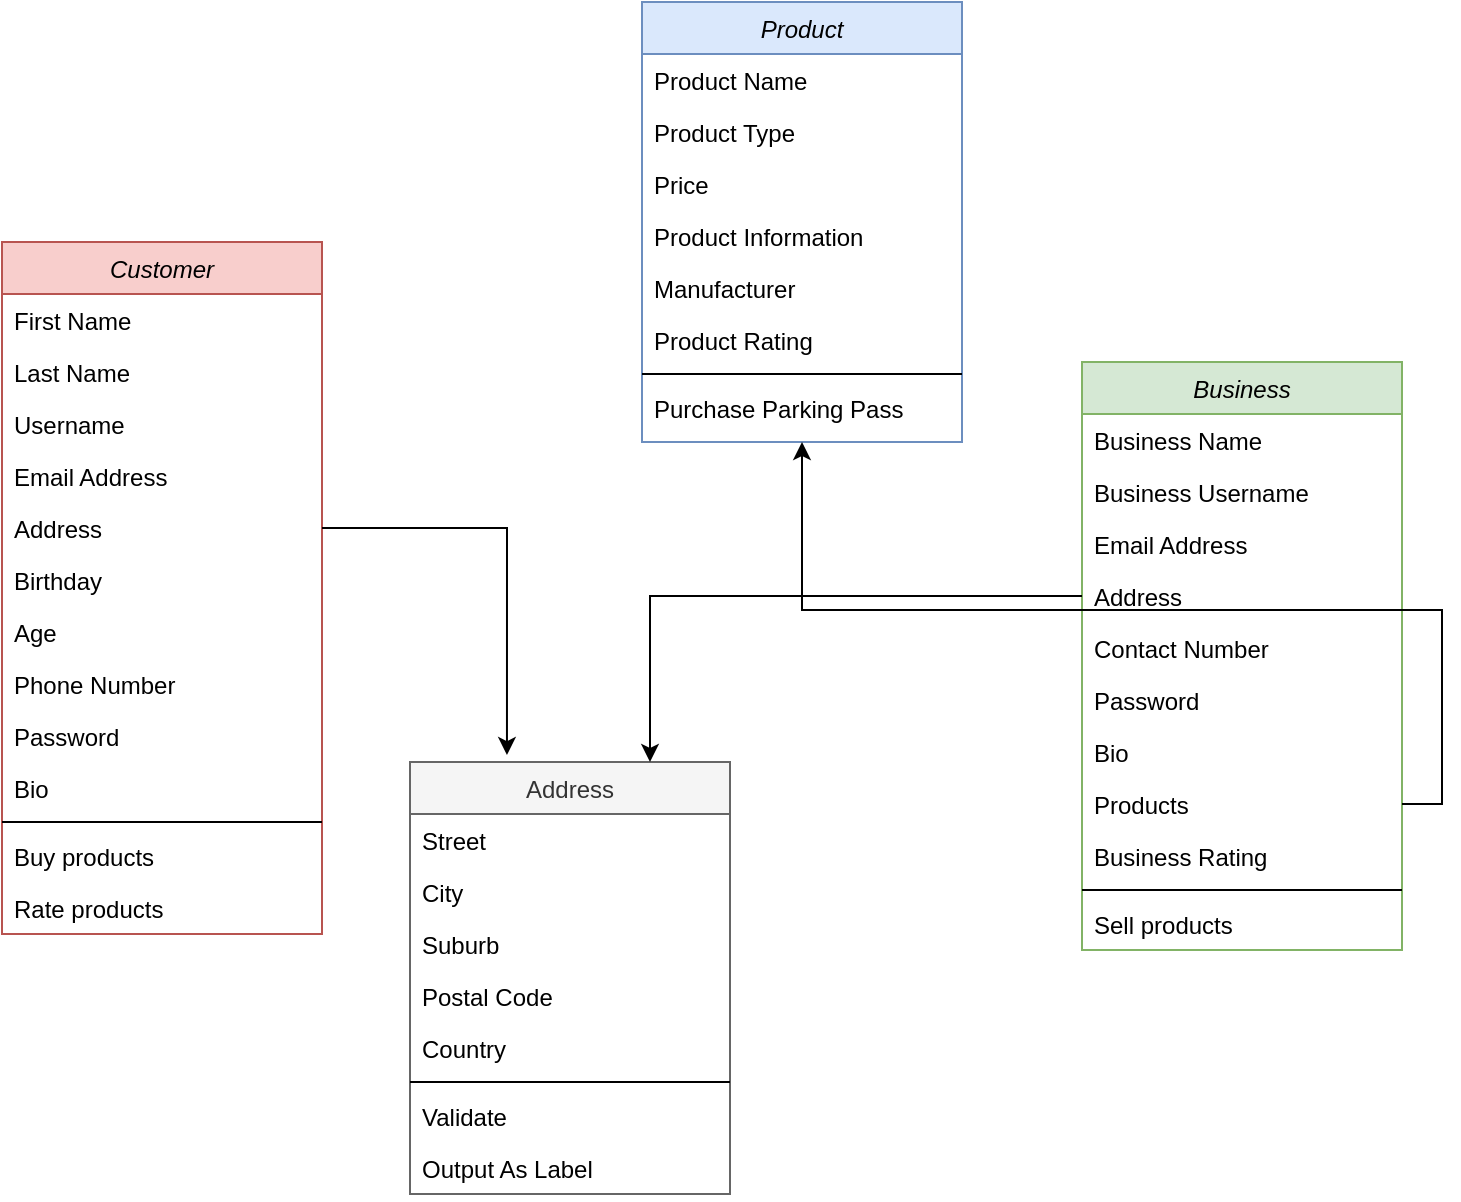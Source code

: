 <mxfile version="16.5.1" type="device"><diagram id="C5RBs43oDa-KdzZeNtuy" name="Page-1"><mxGraphModel dx="1038" dy="641" grid="1" gridSize="10" guides="1" tooltips="1" connect="1" arrows="1" fold="1" page="1" pageScale="1" pageWidth="827" pageHeight="1169" math="0" shadow="0"><root><mxCell id="WIyWlLk6GJQsqaUBKTNV-0"/><mxCell id="WIyWlLk6GJQsqaUBKTNV-1" parent="WIyWlLk6GJQsqaUBKTNV-0"/><mxCell id="MUc89TN180fj3ljXWCAl-0" value="Customer" style="swimlane;fontStyle=2;align=center;verticalAlign=top;childLayout=stackLayout;horizontal=1;startSize=26;horizontalStack=0;resizeParent=1;resizeLast=0;collapsible=1;marginBottom=0;rounded=0;shadow=0;strokeWidth=1;fillColor=#f8cecc;strokeColor=#b85450;" parent="WIyWlLk6GJQsqaUBKTNV-1" vertex="1"><mxGeometry x="50" y="170" width="160" height="346" as="geometry"><mxRectangle x="230" y="140" width="160" height="26" as="alternateBounds"/></mxGeometry></mxCell><mxCell id="MUc89TN180fj3ljXWCAl-1" value="First Name" style="text;align=left;verticalAlign=top;spacingLeft=4;spacingRight=4;overflow=hidden;rotatable=0;points=[[0,0.5],[1,0.5]];portConstraint=eastwest;" parent="MUc89TN180fj3ljXWCAl-0" vertex="1"><mxGeometry y="26" width="160" height="26" as="geometry"/></mxCell><mxCell id="MUc89TN180fj3ljXWCAl-2" value="Last Name" style="text;align=left;verticalAlign=top;spacingLeft=4;spacingRight=4;overflow=hidden;rotatable=0;points=[[0,0.5],[1,0.5]];portConstraint=eastwest;rounded=0;shadow=0;html=0;" parent="MUc89TN180fj3ljXWCAl-0" vertex="1"><mxGeometry y="52" width="160" height="26" as="geometry"/></mxCell><mxCell id="MUc89TN180fj3ljXWCAl-21" value="Username" style="text;align=left;verticalAlign=top;spacingLeft=4;spacingRight=4;overflow=hidden;rotatable=0;points=[[0,0.5],[1,0.5]];portConstraint=eastwest;" parent="MUc89TN180fj3ljXWCAl-0" vertex="1"><mxGeometry y="78" width="160" height="26" as="geometry"/></mxCell><mxCell id="MUc89TN180fj3ljXWCAl-3" value="Email Address" style="text;align=left;verticalAlign=top;spacingLeft=4;spacingRight=4;overflow=hidden;rotatable=0;points=[[0,0.5],[1,0.5]];portConstraint=eastwest;rounded=0;shadow=0;html=0;" parent="MUc89TN180fj3ljXWCAl-0" vertex="1"><mxGeometry y="104" width="160" height="26" as="geometry"/></mxCell><mxCell id="MUc89TN180fj3ljXWCAl-36" value="Address" style="text;align=left;verticalAlign=top;spacingLeft=4;spacingRight=4;overflow=hidden;rotatable=0;points=[[0,0.5],[1,0.5]];portConstraint=eastwest;rounded=0;shadow=0;html=0;" parent="MUc89TN180fj3ljXWCAl-0" vertex="1"><mxGeometry y="130" width="160" height="26" as="geometry"/></mxCell><mxCell id="MUc89TN180fj3ljXWCAl-18" value="Birthday" style="text;align=left;verticalAlign=top;spacingLeft=4;spacingRight=4;overflow=hidden;rotatable=0;points=[[0,0.5],[1,0.5]];portConstraint=eastwest;rounded=0;shadow=0;html=0;" parent="MUc89TN180fj3ljXWCAl-0" vertex="1"><mxGeometry y="156" width="160" height="26" as="geometry"/></mxCell><mxCell id="MUc89TN180fj3ljXWCAl-19" value="Age" style="text;align=left;verticalAlign=top;spacingLeft=4;spacingRight=4;overflow=hidden;rotatable=0;points=[[0,0.5],[1,0.5]];portConstraint=eastwest;rounded=0;shadow=0;html=0;" parent="MUc89TN180fj3ljXWCAl-0" vertex="1"><mxGeometry y="182" width="160" height="26" as="geometry"/></mxCell><mxCell id="MUc89TN180fj3ljXWCAl-8" value="Phone Number" style="text;align=left;verticalAlign=top;spacingLeft=4;spacingRight=4;overflow=hidden;rotatable=0;points=[[0,0.5],[1,0.5]];portConstraint=eastwest;rounded=0;shadow=0;html=0;" parent="MUc89TN180fj3ljXWCAl-0" vertex="1"><mxGeometry y="208" width="160" height="26" as="geometry"/></mxCell><mxCell id="MUc89TN180fj3ljXWCAl-9" value="Password" style="text;align=left;verticalAlign=top;spacingLeft=4;spacingRight=4;overflow=hidden;rotatable=0;points=[[0,0.5],[1,0.5]];portConstraint=eastwest;rounded=0;shadow=0;html=0;" parent="MUc89TN180fj3ljXWCAl-0" vertex="1"><mxGeometry y="234" width="160" height="26" as="geometry"/></mxCell><mxCell id="MUc89TN180fj3ljXWCAl-34" value="Bio" style="text;align=left;verticalAlign=top;spacingLeft=4;spacingRight=4;overflow=hidden;rotatable=0;points=[[0,0.5],[1,0.5]];portConstraint=eastwest;rounded=0;shadow=0;html=0;" parent="MUc89TN180fj3ljXWCAl-0" vertex="1"><mxGeometry y="260" width="160" height="26" as="geometry"/></mxCell><mxCell id="MUc89TN180fj3ljXWCAl-4" value="" style="line;html=1;strokeWidth=1;align=left;verticalAlign=middle;spacingTop=-1;spacingLeft=3;spacingRight=3;rotatable=0;labelPosition=right;points=[];portConstraint=eastwest;" parent="MUc89TN180fj3ljXWCAl-0" vertex="1"><mxGeometry y="286" width="160" height="8" as="geometry"/></mxCell><mxCell id="MUc89TN180fj3ljXWCAl-5" value="Buy products" style="text;align=left;verticalAlign=top;spacingLeft=4;spacingRight=4;overflow=hidden;rotatable=0;points=[[0,0.5],[1,0.5]];portConstraint=eastwest;" parent="MUc89TN180fj3ljXWCAl-0" vertex="1"><mxGeometry y="294" width="160" height="26" as="geometry"/></mxCell><mxCell id="AEhf1OA7F3vd2qkvHGCH-1" value="Rate products" style="text;align=left;verticalAlign=top;spacingLeft=4;spacingRight=4;overflow=hidden;rotatable=0;points=[[0,0.5],[1,0.5]];portConstraint=eastwest;" vertex="1" parent="MUc89TN180fj3ljXWCAl-0"><mxGeometry y="320" width="160" height="26" as="geometry"/></mxCell><mxCell id="MUc89TN180fj3ljXWCAl-10" value="Business" style="swimlane;fontStyle=2;align=center;verticalAlign=top;childLayout=stackLayout;horizontal=1;startSize=26;horizontalStack=0;resizeParent=1;resizeLast=0;collapsible=1;marginBottom=0;rounded=0;shadow=0;strokeWidth=1;fillColor=#d5e8d4;strokeColor=#82b366;" parent="WIyWlLk6GJQsqaUBKTNV-1" vertex="1"><mxGeometry x="590" y="230" width="160" height="294" as="geometry"><mxRectangle x="230" y="140" width="160" height="26" as="alternateBounds"/></mxGeometry></mxCell><mxCell id="MUc89TN180fj3ljXWCAl-11" value="Business Name" style="text;align=left;verticalAlign=top;spacingLeft=4;spacingRight=4;overflow=hidden;rotatable=0;points=[[0,0.5],[1,0.5]];portConstraint=eastwest;" parent="MUc89TN180fj3ljXWCAl-10" vertex="1"><mxGeometry y="26" width="160" height="26" as="geometry"/></mxCell><mxCell id="MUc89TN180fj3ljXWCAl-22" value="Business Username" style="text;align=left;verticalAlign=top;spacingLeft=4;spacingRight=4;overflow=hidden;rotatable=0;points=[[0,0.5],[1,0.5]];portConstraint=eastwest;rounded=0;shadow=0;html=0;" parent="MUc89TN180fj3ljXWCAl-10" vertex="1"><mxGeometry y="52" width="160" height="26" as="geometry"/></mxCell><mxCell id="MUc89TN180fj3ljXWCAl-13" value="Email Address" style="text;align=left;verticalAlign=top;spacingLeft=4;spacingRight=4;overflow=hidden;rotatable=0;points=[[0,0.5],[1,0.5]];portConstraint=eastwest;rounded=0;shadow=0;html=0;" parent="MUc89TN180fj3ljXWCAl-10" vertex="1"><mxGeometry y="78" width="160" height="26" as="geometry"/></mxCell><mxCell id="MUc89TN180fj3ljXWCAl-47" value="Address" style="text;align=left;verticalAlign=top;spacingLeft=4;spacingRight=4;overflow=hidden;rotatable=0;points=[[0,0.5],[1,0.5]];portConstraint=eastwest;rounded=0;shadow=0;html=0;" parent="MUc89TN180fj3ljXWCAl-10" vertex="1"><mxGeometry y="104" width="160" height="26" as="geometry"/></mxCell><mxCell id="MUc89TN180fj3ljXWCAl-14" value="Contact Number" style="text;align=left;verticalAlign=top;spacingLeft=4;spacingRight=4;overflow=hidden;rotatable=0;points=[[0,0.5],[1,0.5]];portConstraint=eastwest;rounded=0;shadow=0;html=0;" parent="MUc89TN180fj3ljXWCAl-10" vertex="1"><mxGeometry y="130" width="160" height="26" as="geometry"/></mxCell><mxCell id="MUc89TN180fj3ljXWCAl-20" value="Password" style="text;align=left;verticalAlign=top;spacingLeft=4;spacingRight=4;overflow=hidden;rotatable=0;points=[[0,0.5],[1,0.5]];portConstraint=eastwest;rounded=0;shadow=0;html=0;" parent="MUc89TN180fj3ljXWCAl-10" vertex="1"><mxGeometry y="156" width="160" height="26" as="geometry"/></mxCell><mxCell id="MUc89TN180fj3ljXWCAl-15" value="Bio" style="text;align=left;verticalAlign=top;spacingLeft=4;spacingRight=4;overflow=hidden;rotatable=0;points=[[0,0.5],[1,0.5]];portConstraint=eastwest;rounded=0;shadow=0;html=0;" parent="MUc89TN180fj3ljXWCAl-10" vertex="1"><mxGeometry y="182" width="160" height="26" as="geometry"/></mxCell><mxCell id="MUc89TN180fj3ljXWCAl-35" value="Products" style="text;align=left;verticalAlign=top;spacingLeft=4;spacingRight=4;overflow=hidden;rotatable=0;points=[[0,0.5],[1,0.5]];portConstraint=eastwest;rounded=0;shadow=0;html=0;" parent="MUc89TN180fj3ljXWCAl-10" vertex="1"><mxGeometry y="208" width="160" height="26" as="geometry"/></mxCell><mxCell id="AEhf1OA7F3vd2qkvHGCH-2" value="Business Rating" style="text;align=left;verticalAlign=top;spacingLeft=4;spacingRight=4;overflow=hidden;rotatable=0;points=[[0,0.5],[1,0.5]];portConstraint=eastwest;rounded=0;shadow=0;html=0;" vertex="1" parent="MUc89TN180fj3ljXWCAl-10"><mxGeometry y="234" width="160" height="26" as="geometry"/></mxCell><mxCell id="MUc89TN180fj3ljXWCAl-16" value="" style="line;html=1;strokeWidth=1;align=left;verticalAlign=middle;spacingTop=-1;spacingLeft=3;spacingRight=3;rotatable=0;labelPosition=right;points=[];portConstraint=eastwest;" parent="MUc89TN180fj3ljXWCAl-10" vertex="1"><mxGeometry y="260" width="160" height="8" as="geometry"/></mxCell><mxCell id="MUc89TN180fj3ljXWCAl-17" value="Sell products" style="text;align=left;verticalAlign=top;spacingLeft=4;spacingRight=4;overflow=hidden;rotatable=0;points=[[0,0.5],[1,0.5]];portConstraint=eastwest;" parent="MUc89TN180fj3ljXWCAl-10" vertex="1"><mxGeometry y="268" width="160" height="26" as="geometry"/></mxCell><mxCell id="MUc89TN180fj3ljXWCAl-24" value="Product" style="swimlane;fontStyle=2;align=center;verticalAlign=top;childLayout=stackLayout;horizontal=1;startSize=26;horizontalStack=0;resizeParent=1;resizeLast=0;collapsible=1;marginBottom=0;rounded=0;shadow=0;strokeWidth=1;fillColor=#dae8fc;strokeColor=#6c8ebf;" parent="WIyWlLk6GJQsqaUBKTNV-1" vertex="1"><mxGeometry x="370" y="50" width="160" height="220" as="geometry"><mxRectangle x="230" y="140" width="160" height="26" as="alternateBounds"/></mxGeometry></mxCell><mxCell id="MUc89TN180fj3ljXWCAl-25" value="Product Name" style="text;align=left;verticalAlign=top;spacingLeft=4;spacingRight=4;overflow=hidden;rotatable=0;points=[[0,0.5],[1,0.5]];portConstraint=eastwest;" parent="MUc89TN180fj3ljXWCAl-24" vertex="1"><mxGeometry y="26" width="160" height="26" as="geometry"/></mxCell><mxCell id="MUc89TN180fj3ljXWCAl-26" value="Product Type" style="text;align=left;verticalAlign=top;spacingLeft=4;spacingRight=4;overflow=hidden;rotatable=0;points=[[0,0.5],[1,0.5]];portConstraint=eastwest;rounded=0;shadow=0;html=0;" parent="MUc89TN180fj3ljXWCAl-24" vertex="1"><mxGeometry y="52" width="160" height="26" as="geometry"/></mxCell><mxCell id="MUc89TN180fj3ljXWCAl-27" value="Price" style="text;align=left;verticalAlign=top;spacingLeft=4;spacingRight=4;overflow=hidden;rotatable=0;points=[[0,0.5],[1,0.5]];portConstraint=eastwest;rounded=0;shadow=0;html=0;" parent="MUc89TN180fj3ljXWCAl-24" vertex="1"><mxGeometry y="78" width="160" height="26" as="geometry"/></mxCell><mxCell id="MUc89TN180fj3ljXWCAl-28" value="Product Information" style="text;align=left;verticalAlign=top;spacingLeft=4;spacingRight=4;overflow=hidden;rotatable=0;points=[[0,0.5],[1,0.5]];portConstraint=eastwest;rounded=0;shadow=0;html=0;" parent="MUc89TN180fj3ljXWCAl-24" vertex="1"><mxGeometry y="104" width="160" height="26" as="geometry"/></mxCell><mxCell id="MUc89TN180fj3ljXWCAl-29" value="Manufacturer" style="text;align=left;verticalAlign=top;spacingLeft=4;spacingRight=4;overflow=hidden;rotatable=0;points=[[0,0.5],[1,0.5]];portConstraint=eastwest;rounded=0;shadow=0;html=0;" parent="MUc89TN180fj3ljXWCAl-24" vertex="1"><mxGeometry y="130" width="160" height="26" as="geometry"/></mxCell><mxCell id="AEhf1OA7F3vd2qkvHGCH-0" value="Product Rating" style="text;align=left;verticalAlign=top;spacingLeft=4;spacingRight=4;overflow=hidden;rotatable=0;points=[[0,0.5],[1,0.5]];portConstraint=eastwest;rounded=0;shadow=0;html=0;" vertex="1" parent="MUc89TN180fj3ljXWCAl-24"><mxGeometry y="156" width="160" height="26" as="geometry"/></mxCell><mxCell id="MUc89TN180fj3ljXWCAl-32" value="" style="line;html=1;strokeWidth=1;align=left;verticalAlign=middle;spacingTop=-1;spacingLeft=3;spacingRight=3;rotatable=0;labelPosition=right;points=[];portConstraint=eastwest;" parent="MUc89TN180fj3ljXWCAl-24" vertex="1"><mxGeometry y="182" width="160" height="8" as="geometry"/></mxCell><mxCell id="MUc89TN180fj3ljXWCAl-33" value="Purchase Parking Pass" style="text;align=left;verticalAlign=top;spacingLeft=4;spacingRight=4;overflow=hidden;rotatable=0;points=[[0,0.5],[1,0.5]];portConstraint=eastwest;" parent="MUc89TN180fj3ljXWCAl-24" vertex="1"><mxGeometry y="190" width="160" height="30" as="geometry"/></mxCell><mxCell id="MUc89TN180fj3ljXWCAl-37" value="Address" style="swimlane;fontStyle=0;align=center;verticalAlign=top;childLayout=stackLayout;horizontal=1;startSize=26;horizontalStack=0;resizeParent=1;resizeLast=0;collapsible=1;marginBottom=0;rounded=0;shadow=0;strokeWidth=1;fillColor=#f5f5f5;fontColor=#333333;strokeColor=#666666;" parent="WIyWlLk6GJQsqaUBKTNV-1" vertex="1"><mxGeometry x="254" y="430" width="160" height="216" as="geometry"><mxRectangle x="550" y="140" width="160" height="26" as="alternateBounds"/></mxGeometry></mxCell><mxCell id="MUc89TN180fj3ljXWCAl-38" value="Street" style="text;align=left;verticalAlign=top;spacingLeft=4;spacingRight=4;overflow=hidden;rotatable=0;points=[[0,0.5],[1,0.5]];portConstraint=eastwest;" parent="MUc89TN180fj3ljXWCAl-37" vertex="1"><mxGeometry y="26" width="160" height="26" as="geometry"/></mxCell><mxCell id="MUc89TN180fj3ljXWCAl-39" value="City" style="text;align=left;verticalAlign=top;spacingLeft=4;spacingRight=4;overflow=hidden;rotatable=0;points=[[0,0.5],[1,0.5]];portConstraint=eastwest;rounded=0;shadow=0;html=0;" parent="MUc89TN180fj3ljXWCAl-37" vertex="1"><mxGeometry y="52" width="160" height="26" as="geometry"/></mxCell><mxCell id="MUc89TN180fj3ljXWCAl-40" value="Suburb" style="text;align=left;verticalAlign=top;spacingLeft=4;spacingRight=4;overflow=hidden;rotatable=0;points=[[0,0.5],[1,0.5]];portConstraint=eastwest;rounded=0;shadow=0;html=0;" parent="MUc89TN180fj3ljXWCAl-37" vertex="1"><mxGeometry y="78" width="160" height="26" as="geometry"/></mxCell><mxCell id="MUc89TN180fj3ljXWCAl-41" value="Postal Code" style="text;align=left;verticalAlign=top;spacingLeft=4;spacingRight=4;overflow=hidden;rotatable=0;points=[[0,0.5],[1,0.5]];portConstraint=eastwest;rounded=0;shadow=0;html=0;" parent="MUc89TN180fj3ljXWCAl-37" vertex="1"><mxGeometry y="104" width="160" height="26" as="geometry"/></mxCell><mxCell id="MUc89TN180fj3ljXWCAl-42" value="Country" style="text;align=left;verticalAlign=top;spacingLeft=4;spacingRight=4;overflow=hidden;rotatable=0;points=[[0,0.5],[1,0.5]];portConstraint=eastwest;rounded=0;shadow=0;html=0;" parent="MUc89TN180fj3ljXWCAl-37" vertex="1"><mxGeometry y="130" width="160" height="26" as="geometry"/></mxCell><mxCell id="MUc89TN180fj3ljXWCAl-43" value="" style="line;html=1;strokeWidth=1;align=left;verticalAlign=middle;spacingTop=-1;spacingLeft=3;spacingRight=3;rotatable=0;labelPosition=right;points=[];portConstraint=eastwest;" parent="MUc89TN180fj3ljXWCAl-37" vertex="1"><mxGeometry y="156" width="160" height="8" as="geometry"/></mxCell><mxCell id="MUc89TN180fj3ljXWCAl-44" value="Validate" style="text;align=left;verticalAlign=top;spacingLeft=4;spacingRight=4;overflow=hidden;rotatable=0;points=[[0,0.5],[1,0.5]];portConstraint=eastwest;" parent="MUc89TN180fj3ljXWCAl-37" vertex="1"><mxGeometry y="164" width="160" height="26" as="geometry"/></mxCell><mxCell id="MUc89TN180fj3ljXWCAl-45" value="Output As Label" style="text;align=left;verticalAlign=top;spacingLeft=4;spacingRight=4;overflow=hidden;rotatable=0;points=[[0,0.5],[1,0.5]];portConstraint=eastwest;" parent="MUc89TN180fj3ljXWCAl-37" vertex="1"><mxGeometry y="190" width="160" height="26" as="geometry"/></mxCell><mxCell id="MUc89TN180fj3ljXWCAl-46" style="edgeStyle=orthogonalEdgeStyle;rounded=0;orthogonalLoop=1;jettySize=auto;html=1;exitX=1;exitY=0.5;exitDx=0;exitDy=0;entryX=0.303;entryY=-0.016;entryDx=0;entryDy=0;entryPerimeter=0;" parent="WIyWlLk6GJQsqaUBKTNV-1" source="MUc89TN180fj3ljXWCAl-36" target="MUc89TN180fj3ljXWCAl-37" edge="1"><mxGeometry relative="1" as="geometry"/></mxCell><mxCell id="MUc89TN180fj3ljXWCAl-49" style="edgeStyle=orthogonalEdgeStyle;rounded=0;orthogonalLoop=1;jettySize=auto;html=1;exitX=0;exitY=0.5;exitDx=0;exitDy=0;entryX=0.75;entryY=0;entryDx=0;entryDy=0;" parent="WIyWlLk6GJQsqaUBKTNV-1" source="MUc89TN180fj3ljXWCAl-47" target="MUc89TN180fj3ljXWCAl-37" edge="1"><mxGeometry relative="1" as="geometry"><mxPoint x="350" y="420" as="targetPoint"/></mxGeometry></mxCell><mxCell id="MUc89TN180fj3ljXWCAl-50" style="edgeStyle=orthogonalEdgeStyle;rounded=0;orthogonalLoop=1;jettySize=auto;html=1;exitX=1;exitY=0.5;exitDx=0;exitDy=0;" parent="WIyWlLk6GJQsqaUBKTNV-1" source="MUc89TN180fj3ljXWCAl-35" target="MUc89TN180fj3ljXWCAl-24" edge="1"><mxGeometry relative="1" as="geometry"/></mxCell></root></mxGraphModel></diagram></mxfile>